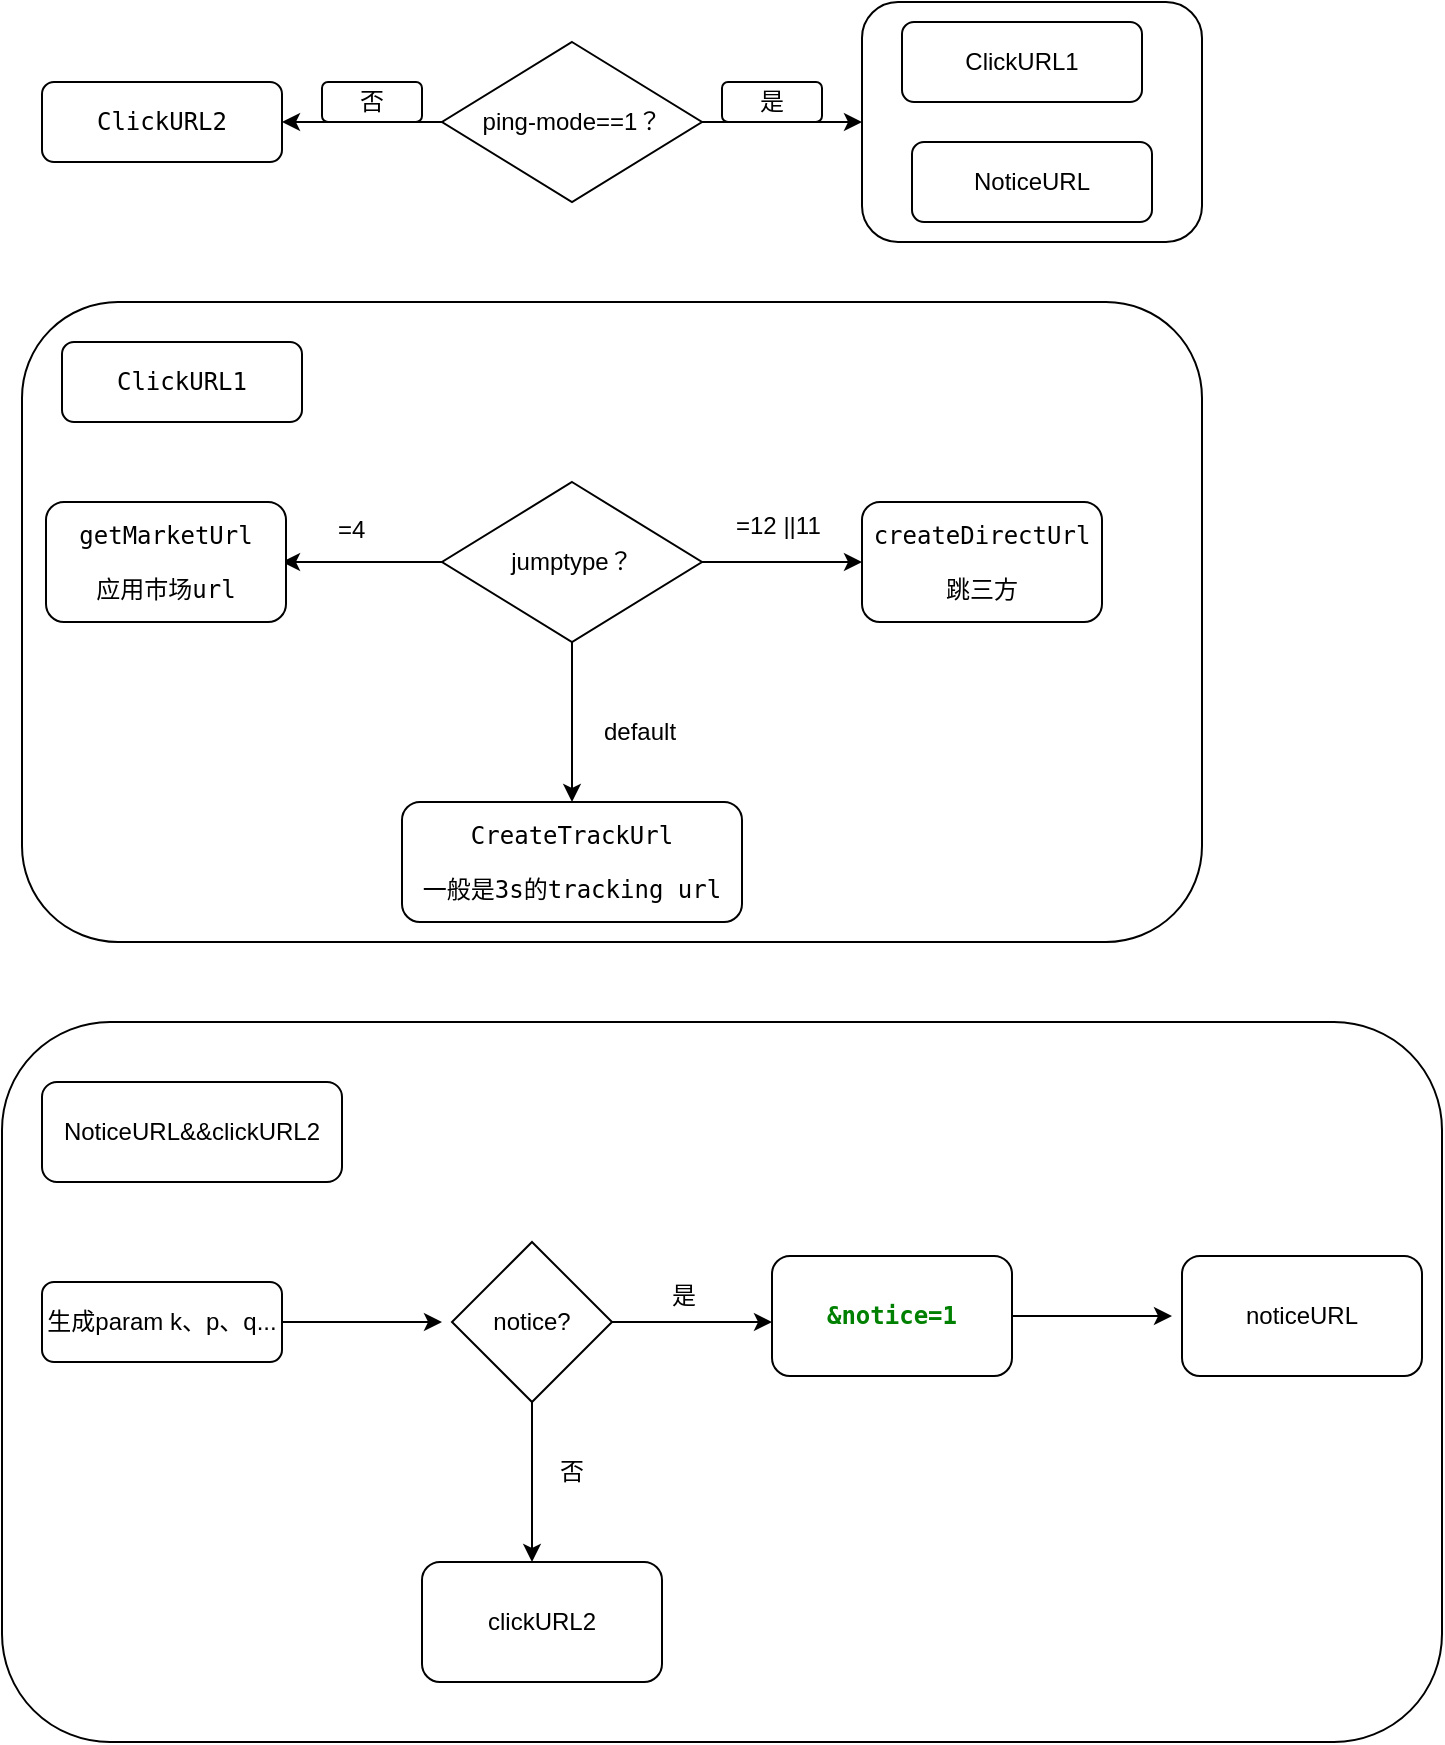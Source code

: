<mxfile version="11.2.8" type="github" pages="1"><diagram id="Hhg_5RSeLTHuQYYhwdOT" name="Page-1"><mxGraphModel dx="1108" dy="399" grid="1" gridSize="10" guides="1" tooltips="1" connect="1" arrows="1" fold="1" page="1" pageScale="1" pageWidth="827" pageHeight="1169" math="0" shadow="0"><root><mxCell id="0"/><mxCell id="1" parent="0"/><mxCell id="AU3KD6VFqX43iEw4yV8W-47" value="" style="rounded=1;whiteSpace=wrap;html=1;" vertex="1" parent="1"><mxGeometry x="50" y="610" width="720" height="360" as="geometry"/></mxCell><mxCell id="AU3KD6VFqX43iEw4yV8W-30" value="" style="rounded=1;whiteSpace=wrap;html=1;" vertex="1" parent="1"><mxGeometry x="60" y="250" width="590" height="320" as="geometry"/></mxCell><mxCell id="AU3KD6VFqX43iEw4yV8W-4" value="" style="edgeStyle=orthogonalEdgeStyle;rounded=0;orthogonalLoop=1;jettySize=auto;html=1;entryX=0;entryY=0.5;entryDx=0;entryDy=0;" edge="1" parent="1" source="AU3KD6VFqX43iEw4yV8W-1" target="AU3KD6VFqX43iEw4yV8W-2"><mxGeometry relative="1" as="geometry"><mxPoint x="450" y="160" as="targetPoint"/></mxGeometry></mxCell><mxCell id="AU3KD6VFqX43iEw4yV8W-6" value="" style="edgeStyle=orthogonalEdgeStyle;rounded=0;orthogonalLoop=1;jettySize=auto;html=1;entryX=1;entryY=0.5;entryDx=0;entryDy=0;" edge="1" parent="1" source="AU3KD6VFqX43iEw4yV8W-1" target="AU3KD6VFqX43iEw4yV8W-7"><mxGeometry relative="1" as="geometry"><mxPoint x="210" y="160" as="targetPoint"/></mxGeometry></mxCell><mxCell id="AU3KD6VFqX43iEw4yV8W-1" value="ping-mode==1？" style="rhombus;whiteSpace=wrap;html=1;" vertex="1" parent="1"><mxGeometry x="270" y="120" width="130" height="80" as="geometry"/></mxCell><mxCell id="AU3KD6VFqX43iEw4yV8W-2" value="&lt;pre style=&quot;background-color: rgb(255 , 255 , 255) ; font-size: 9pt&quot;&gt;&lt;br&gt;&lt;/pre&gt;" style="rounded=1;whiteSpace=wrap;html=1;" vertex="1" parent="1"><mxGeometry x="480" y="100" width="170" height="120" as="geometry"/></mxCell><mxCell id="AU3KD6VFqX43iEw4yV8W-7" value="&lt;pre style=&quot;background-color: rgb(255 , 255 , 255) ; font-size: 9pt&quot;&gt;&lt;pre style=&quot;font-size: 9pt&quot;&gt;ClickURL2&lt;/pre&gt;&lt;/pre&gt;" style="rounded=1;whiteSpace=wrap;html=1;" vertex="1" parent="1"><mxGeometry x="70" y="140" width="120" height="40" as="geometry"/></mxCell><mxCell id="AU3KD6VFqX43iEw4yV8W-8" value="是" style="rounded=1;whiteSpace=wrap;html=1;" vertex="1" parent="1"><mxGeometry x="410" y="140" width="50" height="20" as="geometry"/></mxCell><mxCell id="AU3KD6VFqX43iEw4yV8W-9" value="否" style="rounded=1;whiteSpace=wrap;html=1;" vertex="1" parent="1"><mxGeometry x="210" y="140" width="50" height="20" as="geometry"/></mxCell><mxCell id="AU3KD6VFqX43iEw4yV8W-10" value="ClickURL1" style="rounded=1;whiteSpace=wrap;html=1;" vertex="1" parent="1"><mxGeometry x="500" y="110" width="120" height="40" as="geometry"/></mxCell><mxCell id="AU3KD6VFqX43iEw4yV8W-11" value="NoticeURL" style="rounded=1;whiteSpace=wrap;html=1;" vertex="1" parent="1"><mxGeometry x="505" y="170" width="120" height="40" as="geometry"/></mxCell><mxCell id="AU3KD6VFqX43iEw4yV8W-12" value="&lt;pre style=&quot;background-color: rgb(255 , 255 , 255) ; font-size: 9pt&quot;&gt;&lt;pre style=&quot;font-size: 9pt&quot;&gt;ClickURL1&lt;/pre&gt;&lt;/pre&gt;" style="rounded=1;whiteSpace=wrap;html=1;" vertex="1" parent="1"><mxGeometry x="80" y="270" width="120" height="40" as="geometry"/></mxCell><mxCell id="AU3KD6VFqX43iEw4yV8W-18" value="" style="edgeStyle=orthogonalEdgeStyle;rounded=0;orthogonalLoop=1;jettySize=auto;html=1;" edge="1" parent="1" source="AU3KD6VFqX43iEw4yV8W-15"><mxGeometry relative="1" as="geometry"><mxPoint x="480" y="380" as="targetPoint"/></mxGeometry></mxCell><mxCell id="AU3KD6VFqX43iEw4yV8W-20" value="" style="edgeStyle=orthogonalEdgeStyle;rounded=0;orthogonalLoop=1;jettySize=auto;html=1;" edge="1" parent="1" source="AU3KD6VFqX43iEw4yV8W-15"><mxGeometry relative="1" as="geometry"><mxPoint x="190" y="380" as="targetPoint"/></mxGeometry></mxCell><mxCell id="AU3KD6VFqX43iEw4yV8W-22" value="" style="edgeStyle=orthogonalEdgeStyle;rounded=0;orthogonalLoop=1;jettySize=auto;html=1;" edge="1" parent="1" source="AU3KD6VFqX43iEw4yV8W-15"><mxGeometry relative="1" as="geometry"><mxPoint x="335" y="500" as="targetPoint"/></mxGeometry></mxCell><mxCell id="AU3KD6VFqX43iEw4yV8W-15" value="jumptype？" style="rhombus;whiteSpace=wrap;html=1;" vertex="1" parent="1"><mxGeometry x="270" y="340" width="130" height="80" as="geometry"/></mxCell><mxCell id="AU3KD6VFqX43iEw4yV8W-23" value="=12 ||11" style="text;html=1;resizable=0;points=[];autosize=1;align=left;verticalAlign=top;spacingTop=-4;" vertex="1" parent="1"><mxGeometry x="415" y="352" width="60" height="20" as="geometry"/></mxCell><mxCell id="AU3KD6VFqX43iEw4yV8W-24" value="&lt;pre style=&quot;background-color: rgb(255 , 255 , 255) ; font-size: 9pt&quot;&gt;createDirectUrl&lt;/pre&gt;&lt;pre style=&quot;background-color: rgb(255 , 255 , 255) ; font-size: 9pt&quot;&gt;跳三方&lt;/pre&gt;" style="rounded=1;whiteSpace=wrap;html=1;" vertex="1" parent="1"><mxGeometry x="480" y="350" width="120" height="60" as="geometry"/></mxCell><mxCell id="AU3KD6VFqX43iEw4yV8W-25" value="=4" style="text;html=1;resizable=0;points=[];autosize=1;align=left;verticalAlign=top;spacingTop=-4;" vertex="1" parent="1"><mxGeometry x="216" y="354" width="30" height="20" as="geometry"/></mxCell><mxCell id="AU3KD6VFqX43iEw4yV8W-26" value="&lt;pre style=&quot;background-color: rgb(255 , 255 , 255) ; font-size: 9pt&quot;&gt;getMarketUrl&lt;/pre&gt;&lt;pre style=&quot;background-color: rgb(255 , 255 , 255) ; font-size: 9pt&quot;&gt;应用市场url&lt;/pre&gt;" style="rounded=1;whiteSpace=wrap;html=1;" vertex="1" parent="1"><mxGeometry x="72" y="350" width="120" height="60" as="geometry"/></mxCell><mxCell id="AU3KD6VFqX43iEw4yV8W-27" value="default" style="text;html=1;resizable=0;points=[];autosize=1;align=left;verticalAlign=top;spacingTop=-4;" vertex="1" parent="1"><mxGeometry x="349" y="455" width="50" height="20" as="geometry"/></mxCell><mxCell id="AU3KD6VFqX43iEw4yV8W-28" value="&lt;pre style=&quot;background-color: rgb(255 , 255 , 255) ; font-size: 9pt&quot;&gt;CreateTrackUrl&lt;/pre&gt;&lt;pre style=&quot;background-color: rgb(255 , 255 , 255) ; font-size: 9pt&quot;&gt;一般是3s的tracking url&lt;/pre&gt;" style="rounded=1;whiteSpace=wrap;html=1;" vertex="1" parent="1"><mxGeometry x="250" y="500" width="170" height="60" as="geometry"/></mxCell><mxCell id="AU3KD6VFqX43iEw4yV8W-29" value="NoticeURL&amp;amp;&amp;amp;clickURL2" style="rounded=1;whiteSpace=wrap;html=1;" vertex="1" parent="1"><mxGeometry x="70" y="640" width="150" height="50" as="geometry"/></mxCell><mxCell id="AU3KD6VFqX43iEw4yV8W-34" value="" style="edgeStyle=orthogonalEdgeStyle;rounded=0;orthogonalLoop=1;jettySize=auto;html=1;" edge="1" parent="1" source="AU3KD6VFqX43iEw4yV8W-31"><mxGeometry relative="1" as="geometry"><mxPoint x="270" y="760" as="targetPoint"/></mxGeometry></mxCell><mxCell id="AU3KD6VFqX43iEw4yV8W-31" value="生成param k、p、q..." style="rounded=1;whiteSpace=wrap;html=1;" vertex="1" parent="1"><mxGeometry x="70" y="740" width="120" height="40" as="geometry"/></mxCell><mxCell id="AU3KD6VFqX43iEw4yV8W-37" value="" style="edgeStyle=orthogonalEdgeStyle;rounded=0;orthogonalLoop=1;jettySize=auto;html=1;" edge="1" parent="1" source="AU3KD6VFqX43iEw4yV8W-35"><mxGeometry relative="1" as="geometry"><mxPoint x="435" y="760" as="targetPoint"/></mxGeometry></mxCell><mxCell id="AU3KD6VFqX43iEw4yV8W-41" value="" style="edgeStyle=orthogonalEdgeStyle;rounded=0;orthogonalLoop=1;jettySize=auto;html=1;" edge="1" parent="1" source="AU3KD6VFqX43iEw4yV8W-35"><mxGeometry relative="1" as="geometry"><mxPoint x="315" y="880" as="targetPoint"/></mxGeometry></mxCell><mxCell id="AU3KD6VFqX43iEw4yV8W-35" value="notice?" style="rhombus;whiteSpace=wrap;html=1;" vertex="1" parent="1"><mxGeometry x="275" y="720" width="80" height="80" as="geometry"/></mxCell><mxCell id="AU3KD6VFqX43iEw4yV8W-38" value="是" style="text;html=1;resizable=0;points=[];autosize=1;align=left;verticalAlign=top;spacingTop=-4;" vertex="1" parent="1"><mxGeometry x="383" y="737" width="30" height="20" as="geometry"/></mxCell><mxCell id="AU3KD6VFqX43iEw4yV8W-44" value="" style="edgeStyle=orthogonalEdgeStyle;rounded=0;orthogonalLoop=1;jettySize=auto;html=1;" edge="1" parent="1" source="AU3KD6VFqX43iEw4yV8W-39"><mxGeometry relative="1" as="geometry"><mxPoint x="635" y="757" as="targetPoint"/></mxGeometry></mxCell><mxCell id="AU3KD6VFqX43iEw4yV8W-39" value="&lt;pre style=&quot;background-color: rgb(255 , 255 , 255) ; font-size: 9pt&quot;&gt;&lt;span style=&quot;color: #008000 ; font-weight: bold&quot;&gt;&amp;amp;notice=1&lt;/span&gt;&lt;/pre&gt;" style="rounded=1;whiteSpace=wrap;html=1;" vertex="1" parent="1"><mxGeometry x="435" y="727" width="120" height="60" as="geometry"/></mxCell><mxCell id="AU3KD6VFqX43iEw4yV8W-42" value="否" style="text;html=1;resizable=0;points=[];autosize=1;align=left;verticalAlign=top;spacingTop=-4;" vertex="1" parent="1"><mxGeometry x="327" y="825" width="30" height="20" as="geometry"/></mxCell><mxCell id="AU3KD6VFqX43iEw4yV8W-45" value="noticeURL" style="rounded=1;whiteSpace=wrap;html=1;" vertex="1" parent="1"><mxGeometry x="640" y="727" width="120" height="60" as="geometry"/></mxCell><mxCell id="AU3KD6VFqX43iEw4yV8W-46" value="clickURL2" style="rounded=1;whiteSpace=wrap;html=1;" vertex="1" parent="1"><mxGeometry x="260" y="880" width="120" height="60" as="geometry"/></mxCell></root></mxGraphModel></diagram></mxfile>